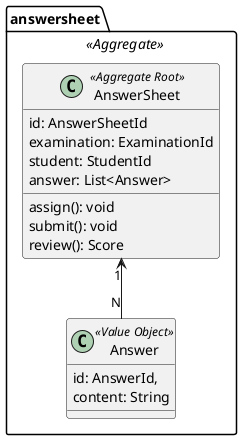 @startuml
package answersheet <<Aggregate>> {
    class AnswerSheet <<Aggregate Root>> {
        id: AnswerSheetId
        examination: ExaminationId
        student: StudentId
        answer: List<Answer>
        assign(): void
        submit(): void
        review(): Score
    }

    AnswerSheet "1" <-- "N" Answer

    class Answer <<Value Object>> {
        id: AnswerId,
        content: String
    }
}

@enduml
